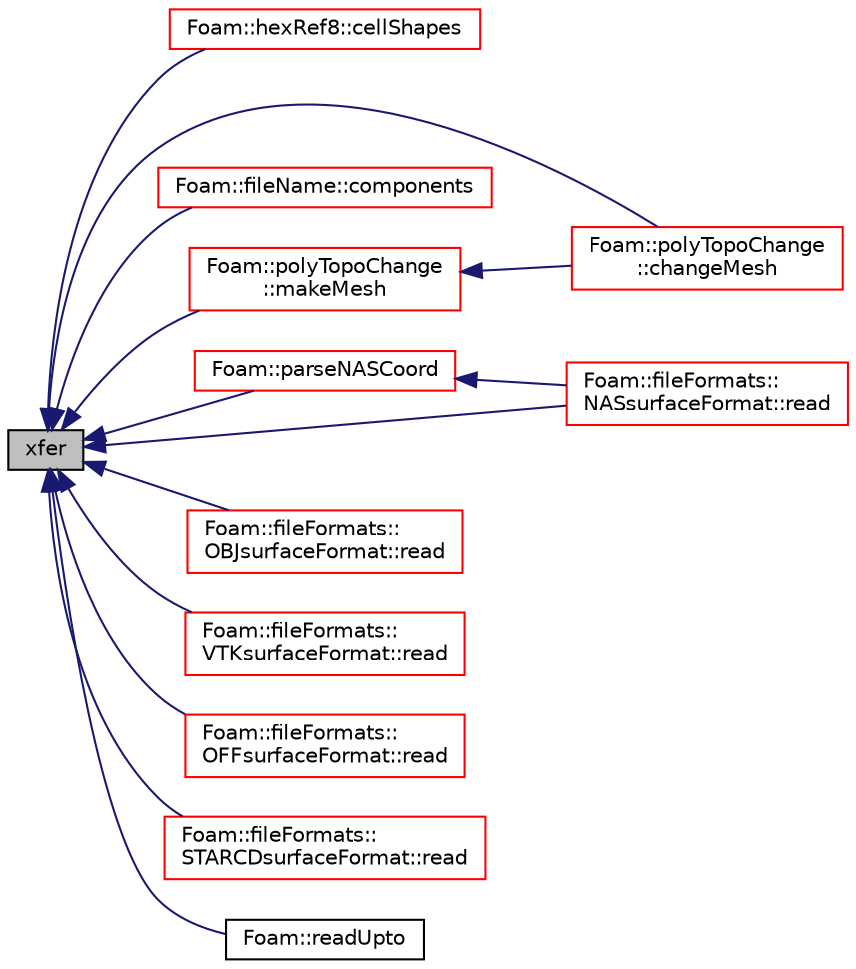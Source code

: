 digraph "xfer"
{
  bgcolor="transparent";
  edge [fontname="Helvetica",fontsize="10",labelfontname="Helvetica",labelfontsize="10"];
  node [fontname="Helvetica",fontsize="10",shape=record];
  rankdir="LR";
  Node1 [label="xfer",height=0.2,width=0.4,color="black", fillcolor="grey75", style="filled", fontcolor="black"];
  Node1 -> Node2 [dir="back",color="midnightblue",fontsize="10",style="solid",fontname="Helvetica"];
  Node2 [label="Foam::hexRef8::cellShapes",height=0.2,width=0.4,color="red",URL="$a01009.html#ab9967a02632cbdbdfc5dd9bfbebe2914",tooltip="Utility: get hexes as cell shapes. "];
  Node1 -> Node3 [dir="back",color="midnightblue",fontsize="10",style="solid",fontname="Helvetica"];
  Node3 [label="Foam::polyTopoChange\l::changeMesh",height=0.2,width=0.4,color="red",URL="$a01939.html#a1b105b13373ba9f1c7685f873b250cf2",tooltip="Inplace changes mesh without change of patches. "];
  Node1 -> Node4 [dir="back",color="midnightblue",fontsize="10",style="solid",fontname="Helvetica"];
  Node4 [label="Foam::fileName::components",height=0.2,width=0.4,color="red",URL="$a00779.html#a10bf492128f9fe613abc3a79c6ab7778",tooltip="Return path components as wordList. "];
  Node1 -> Node5 [dir="back",color="midnightblue",fontsize="10",style="solid",fontname="Helvetica"];
  Node5 [label="Foam::polyTopoChange\l::makeMesh",height=0.2,width=0.4,color="red",URL="$a01939.html#a53cd346c4116b75d2e9540d07c212149",tooltip="Create new mesh with old mesh patches. "];
  Node5 -> Node3 [dir="back",color="midnightblue",fontsize="10",style="solid",fontname="Helvetica"];
  Node1 -> Node6 [dir="back",color="midnightblue",fontsize="10",style="solid",fontname="Helvetica"];
  Node6 [label="Foam::parseNASCoord",height=0.2,width=0.4,color="red",URL="$a10733.html#a663c47a91dbc4b5b9064c385189002be"];
  Node6 -> Node7 [dir="back",color="midnightblue",fontsize="10",style="solid",fontname="Helvetica"];
  Node7 [label="Foam::fileFormats::\lNASsurfaceFormat::read",height=0.2,width=0.4,color="red",URL="$a01572.html#a464ebd67acbdff0014d4dae69e3ec4be",tooltip="Read from a file. "];
  Node1 -> Node8 [dir="back",color="midnightblue",fontsize="10",style="solid",fontname="Helvetica"];
  Node8 [label="Foam::fileFormats::\lOBJsurfaceFormat::read",height=0.2,width=0.4,color="red",URL="$a01693.html#a464ebd67acbdff0014d4dae69e3ec4be",tooltip="Read from file. "];
  Node1 -> Node7 [dir="back",color="midnightblue",fontsize="10",style="solid",fontname="Helvetica"];
  Node1 -> Node9 [dir="back",color="midnightblue",fontsize="10",style="solid",fontname="Helvetica"];
  Node9 [label="Foam::fileFormats::\lVTKsurfaceFormat::read",height=0.2,width=0.4,color="red",URL="$a02820.html#a464ebd67acbdff0014d4dae69e3ec4be",tooltip="Read from file. "];
  Node1 -> Node10 [dir="back",color="midnightblue",fontsize="10",style="solid",fontname="Helvetica"];
  Node10 [label="Foam::fileFormats::\lOFFsurfaceFormat::read",height=0.2,width=0.4,color="red",URL="$a01701.html#a464ebd67acbdff0014d4dae69e3ec4be",tooltip="Read from file. "];
  Node1 -> Node11 [dir="back",color="midnightblue",fontsize="10",style="solid",fontname="Helvetica"];
  Node11 [label="Foam::fileFormats::\lSTARCDsurfaceFormat::read",height=0.2,width=0.4,color="red",URL="$a02433.html#a464ebd67acbdff0014d4dae69e3ec4be",tooltip="Read from file. "];
  Node1 -> Node12 [dir="back",color="midnightblue",fontsize="10",style="solid",fontname="Helvetica"];
  Node12 [label="Foam::readUpto",height=0.2,width=0.4,color="black",URL="$a10733.html#adebc6d49ebf4c5b9e97e0e2f96d4c493"];
}
